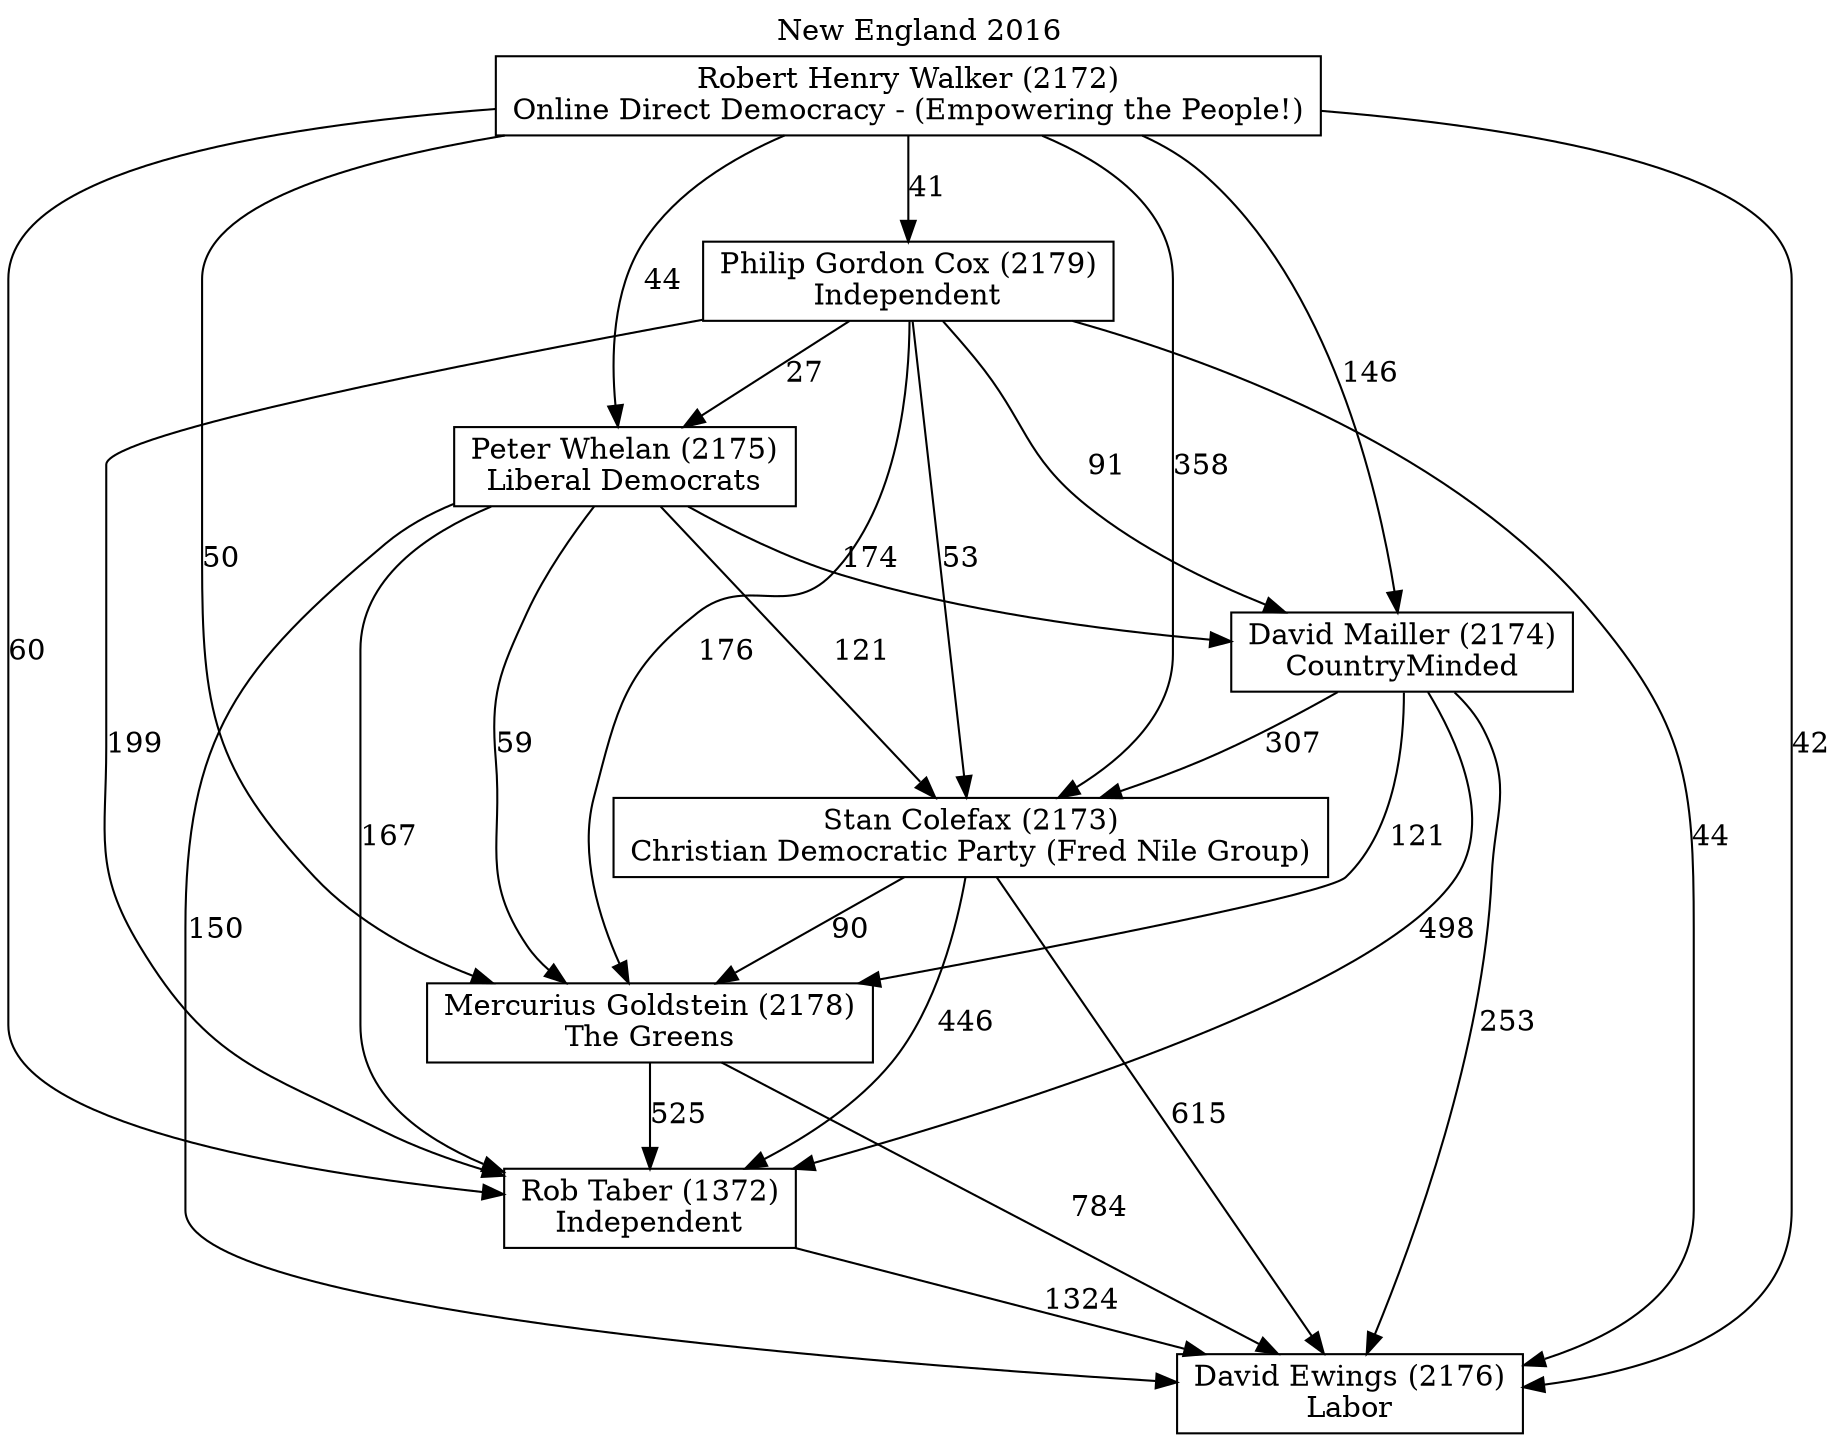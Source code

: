 // House preference flow
digraph "David Ewings (2176)_New England_2016" {
	graph [label="New England 2016" labelloc=t mclimit=10]
	node [shape=box]
	"Mercurius Goldstein (2178)" [label="Mercurius Goldstein (2178)
The Greens"]
	"Robert Henry Walker (2172)" [label="Robert Henry Walker (2172)
Online Direct Democracy - (Empowering the People!)"]
	"Philip Gordon Cox (2179)" [label="Philip Gordon Cox (2179)
Independent"]
	"David Ewings (2176)" [label="David Ewings (2176)
Labor"]
	"Stan Colefax (2173)" [label="Stan Colefax (2173)
Christian Democratic Party (Fred Nile Group)"]
	"Rob Taber (1372)" [label="Rob Taber (1372)
Independent"]
	"David Mailler (2174)" [label="David Mailler (2174)
CountryMinded"]
	"Peter Whelan (2175)" [label="Peter Whelan (2175)
Liberal Democrats"]
	"Robert Henry Walker (2172)" -> "Philip Gordon Cox (2179)" [label=41]
	"Peter Whelan (2175)" -> "David Mailler (2174)" [label=174]
	"Philip Gordon Cox (2179)" -> "Mercurius Goldstein (2178)" [label=176]
	"Peter Whelan (2175)" -> "David Ewings (2176)" [label=150]
	"David Mailler (2174)" -> "Rob Taber (1372)" [label=498]
	"David Mailler (2174)" -> "Mercurius Goldstein (2178)" [label=121]
	"Philip Gordon Cox (2179)" -> "Peter Whelan (2175)" [label=27]
	"David Mailler (2174)" -> "David Ewings (2176)" [label=253]
	"Stan Colefax (2173)" -> "Rob Taber (1372)" [label=446]
	"Peter Whelan (2175)" -> "Stan Colefax (2173)" [label=121]
	"Philip Gordon Cox (2179)" -> "Stan Colefax (2173)" [label=53]
	"Robert Henry Walker (2172)" -> "David Ewings (2176)" [label=42]
	"Philip Gordon Cox (2179)" -> "David Mailler (2174)" [label=91]
	"Robert Henry Walker (2172)" -> "Mercurius Goldstein (2178)" [label=50]
	"Robert Henry Walker (2172)" -> "Stan Colefax (2173)" [label=358]
	"Rob Taber (1372)" -> "David Ewings (2176)" [label=1324]
	"Philip Gordon Cox (2179)" -> "Rob Taber (1372)" [label=199]
	"Peter Whelan (2175)" -> "Rob Taber (1372)" [label=167]
	"Robert Henry Walker (2172)" -> "Peter Whelan (2175)" [label=44]
	"Stan Colefax (2173)" -> "David Ewings (2176)" [label=615]
	"Philip Gordon Cox (2179)" -> "David Ewings (2176)" [label=44]
	"Mercurius Goldstein (2178)" -> "Rob Taber (1372)" [label=525]
	"Stan Colefax (2173)" -> "Mercurius Goldstein (2178)" [label=90]
	"Peter Whelan (2175)" -> "Mercurius Goldstein (2178)" [label=59]
	"Robert Henry Walker (2172)" -> "Rob Taber (1372)" [label=60]
	"David Mailler (2174)" -> "Stan Colefax (2173)" [label=307]
	"Mercurius Goldstein (2178)" -> "David Ewings (2176)" [label=784]
	"Robert Henry Walker (2172)" -> "David Mailler (2174)" [label=146]
}
